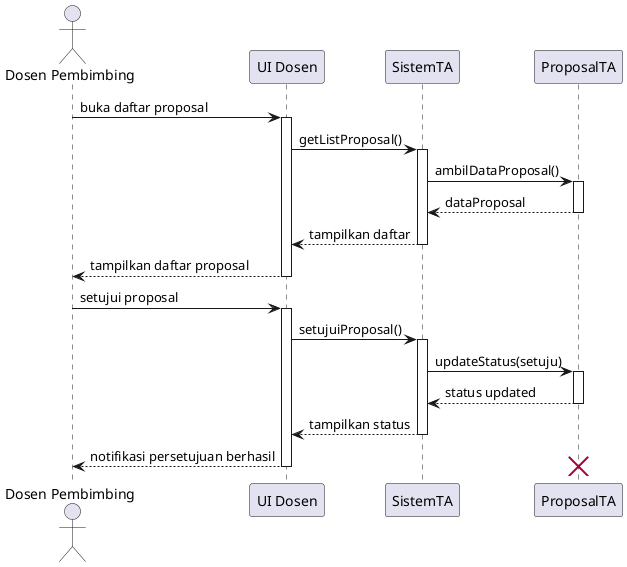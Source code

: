 @startuml
actor "Dosen Pembimbing" as Pembimbing
participant "UI Dosen" as UI
participant "SistemTA" as Sistem
participant "ProposalTA" as Proposal

Pembimbing -> UI: buka daftar proposal
activate UI
UI -> Sistem: getListProposal()
activate Sistem
Sistem -> Proposal: ambilDataProposal()
activate Proposal
Proposal --> Sistem: dataProposal
deactivate Proposal
Sistem --> UI: tampilkan daftar
deactivate Sistem
UI --> Pembimbing: tampilkan daftar proposal
deactivate UI

Pembimbing -> UI: setujui proposal
activate UI
UI -> Sistem: setujuiProposal()
activate Sistem
Sistem -> Proposal: updateStatus(setuju)
activate Proposal
Proposal --> Sistem: status updated
deactivate Proposal
Sistem --> UI: tampilkan status
deactivate Sistem
UI --> Pembimbing: notifikasi persetujuan berhasil
deactivate UI

destroy Proposal
@enduml
